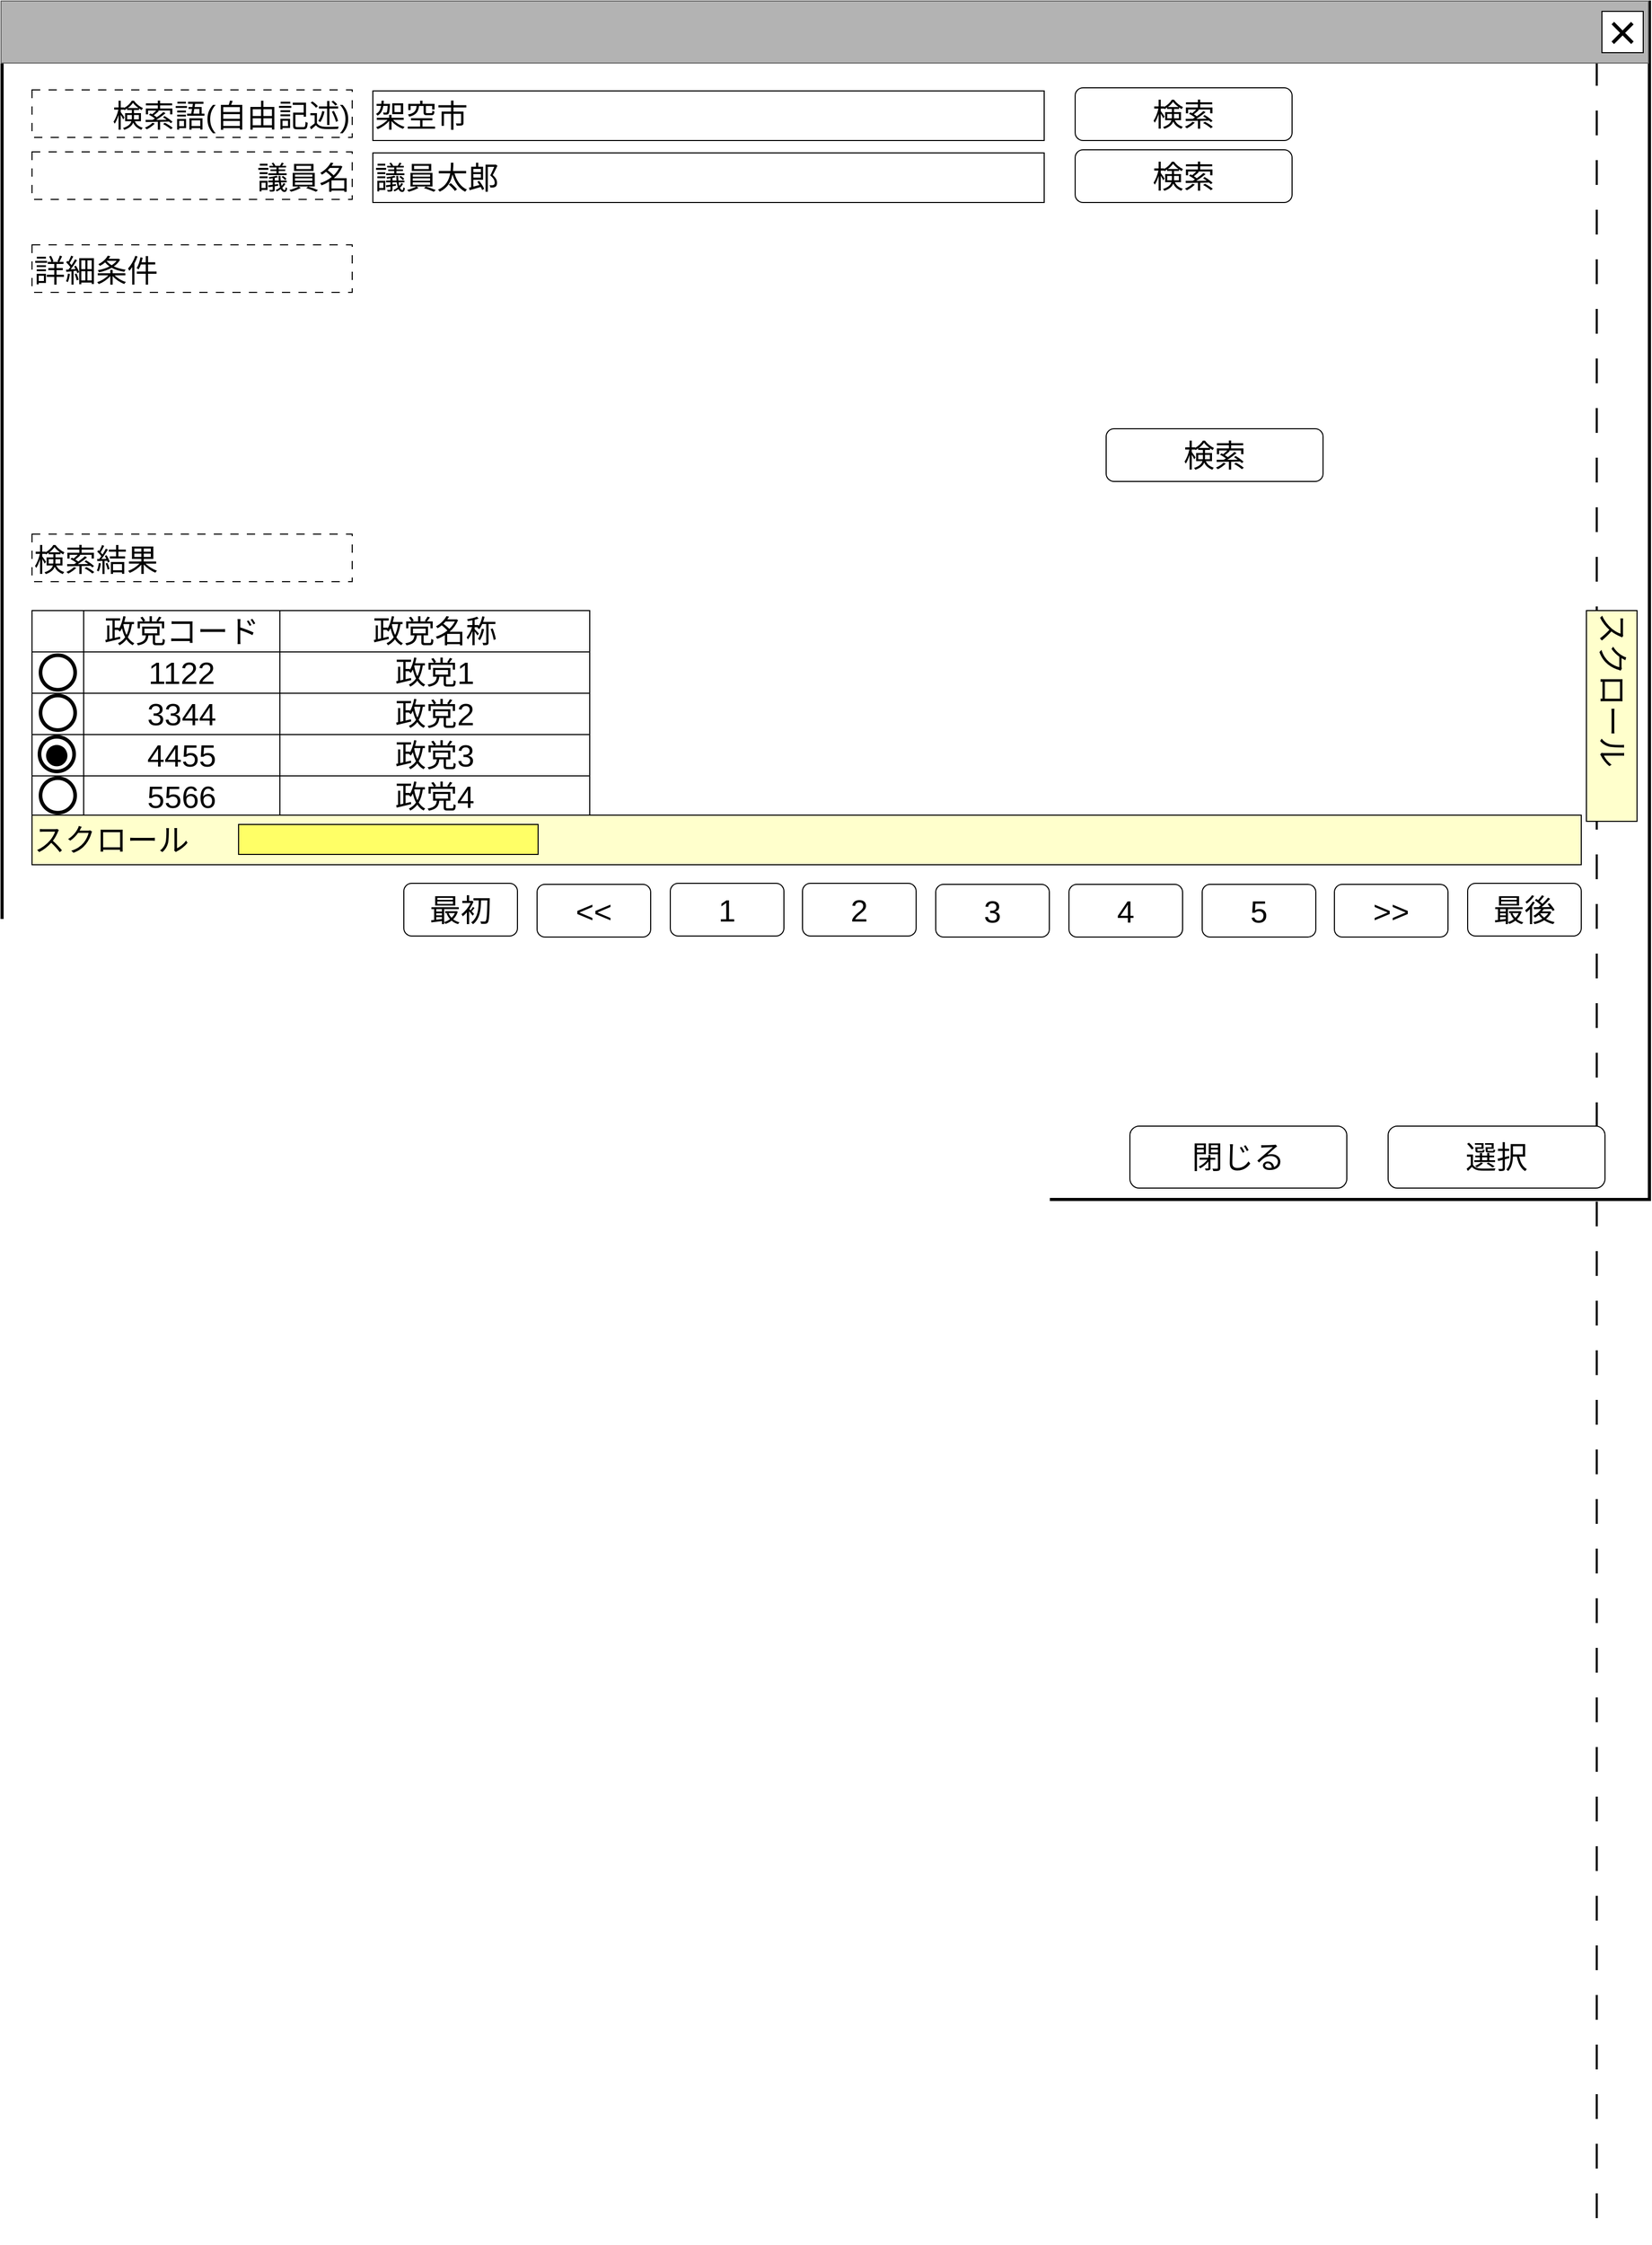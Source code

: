 <mxfile version="24.1.0" type="device">
  <diagram name="ページ1" id="LE8fIzdrHe0wcv1LTvfw">
    <mxGraphModel dx="850" dy="502" grid="1" gridSize="10" guides="1" tooltips="1" connect="1" arrows="1" fold="1" page="1" pageScale="1" pageWidth="1600" pageHeight="1200" math="0" shadow="0">
      <root>
        <mxCell id="0" />
        <mxCell id="cFaB45KztUIKXS-_cTrr-4" value="背景" style="locked=1;" parent="0" visible="0" />
        <mxCell id="cFaB45KztUIKXS-_cTrr-5" value="" style="rounded=0;whiteSpace=wrap;html=1;strokeWidth=3;" parent="cFaB45KztUIKXS-_cTrr-4" vertex="1">
          <mxGeometry x="1" y="1" width="1595" height="1180" as="geometry" />
        </mxCell>
        <mxCell id="cFaB45KztUIKXS-_cTrr-6" value="" style="rounded=0;whiteSpace=wrap;html=1;fillColor=#B3B3B3;fontColor=#333333;strokeColor=#666666;" parent="cFaB45KztUIKXS-_cTrr-4" vertex="1">
          <mxGeometry width="1595" height="60" as="geometry" />
        </mxCell>
        <mxCell id="cFaB45KztUIKXS-_cTrr-7" value="&lt;font style=&quot;font-size: 48px;&quot;&gt;×&lt;/font&gt;" style="rounded=0;whiteSpace=wrap;html=1;" parent="cFaB45KztUIKXS-_cTrr-4" vertex="1">
          <mxGeometry x="1550" y="10" width="40" height="40" as="geometry" />
        </mxCell>
        <mxCell id="cFaB45KztUIKXS-_cTrr-8" value="" style="rounded=0;whiteSpace=wrap;html=1;" parent="cFaB45KztUIKXS-_cTrr-4" vertex="1">
          <mxGeometry x="830" y="670" width="120" height="60" as="geometry" />
        </mxCell>
        <mxCell id="cFaB45KztUIKXS-_cTrr-9" value="ウインドウ" style="locked=1;" parent="0" />
        <mxCell id="cFaB45KztUIKXS-_cTrr-10" value="" style="rounded=0;whiteSpace=wrap;html=1;strokeWidth=3;" parent="cFaB45KztUIKXS-_cTrr-9" vertex="1">
          <mxGeometry x="1" y="1" width="1595" height="1159" as="geometry" />
        </mxCell>
        <mxCell id="lUFRsIFxwl6BWENw1viy-0" value="" style="line;strokeWidth=2;direction=south;html=1;dashed=1;dashPattern=12 12;" vertex="1" parent="cFaB45KztUIKXS-_cTrr-9">
          <mxGeometry x="1540" y="10" width="10" height="2160" as="geometry" />
        </mxCell>
        <mxCell id="cFaB45KztUIKXS-_cTrr-11" value="" style="rounded=0;whiteSpace=wrap;html=1;fillColor=#B3B3B3;fontColor=#333333;strokeColor=#666666;" parent="cFaB45KztUIKXS-_cTrr-9" vertex="1">
          <mxGeometry width="1595" height="60" as="geometry" />
        </mxCell>
        <mxCell id="cFaB45KztUIKXS-_cTrr-12" value="&lt;font style=&quot;font-size: 48px;&quot;&gt;×&lt;/font&gt;" style="rounded=0;whiteSpace=wrap;html=1;" parent="cFaB45KztUIKXS-_cTrr-9" vertex="1">
          <mxGeometry x="1550" y="10" width="40" height="40" as="geometry" />
        </mxCell>
        <mxCell id="cFaB45KztUIKXS-_cTrr-14" value="名称未設定レイヤ" style="" parent="0" />
        <mxCell id="kxWkAaZomFuKM2yIZcbC-56" value="" style="shape=table;startSize=0;container=1;collapsible=0;childLayout=tableLayout;fontSize=16;" parent="cFaB45KztUIKXS-_cTrr-14" vertex="1">
          <mxGeometry x="30" y="590" width="540" height="200" as="geometry" />
        </mxCell>
        <mxCell id="kxWkAaZomFuKM2yIZcbC-57" value="" style="shape=tableRow;horizontal=0;startSize=0;swimlaneHead=0;swimlaneBody=0;strokeColor=inherit;top=0;left=0;bottom=0;right=0;collapsible=0;dropTarget=0;fillColor=none;points=[[0,0.5],[1,0.5]];portConstraint=eastwest;fontSize=16;" parent="kxWkAaZomFuKM2yIZcbC-56" vertex="1">
          <mxGeometry width="540" height="40" as="geometry" />
        </mxCell>
        <mxCell id="kxWkAaZomFuKM2yIZcbC-58" value="" style="shape=partialRectangle;html=1;whiteSpace=wrap;connectable=0;strokeColor=inherit;overflow=hidden;fillColor=none;top=0;left=0;bottom=0;right=0;pointerEvents=1;fontSize=16;" parent="kxWkAaZomFuKM2yIZcbC-57" vertex="1">
          <mxGeometry width="50" height="40" as="geometry">
            <mxRectangle width="50" height="40" as="alternateBounds" />
          </mxGeometry>
        </mxCell>
        <mxCell id="auQGhdGy_nrCcuV3ys4A-0" value="&lt;font style=&quot;font-size: 30px;&quot;&gt;政党コード&lt;/font&gt;" style="shape=partialRectangle;html=1;whiteSpace=wrap;connectable=0;strokeColor=inherit;overflow=hidden;fillColor=none;top=0;left=0;bottom=0;right=0;pointerEvents=1;fontSize=16;" parent="kxWkAaZomFuKM2yIZcbC-57" vertex="1">
          <mxGeometry x="50" width="190" height="40" as="geometry">
            <mxRectangle width="190" height="40" as="alternateBounds" />
          </mxGeometry>
        </mxCell>
        <mxCell id="auQGhdGy_nrCcuV3ys4A-6" value="&lt;font style=&quot;font-size: 30px;&quot;&gt;政党名称&lt;/font&gt;" style="shape=partialRectangle;html=1;whiteSpace=wrap;connectable=0;strokeColor=inherit;overflow=hidden;fillColor=none;top=0;left=0;bottom=0;right=0;pointerEvents=1;fontSize=16;" parent="kxWkAaZomFuKM2yIZcbC-57" vertex="1">
          <mxGeometry x="240" width="300" height="40" as="geometry">
            <mxRectangle width="300" height="40" as="alternateBounds" />
          </mxGeometry>
        </mxCell>
        <mxCell id="kxWkAaZomFuKM2yIZcbC-64" value="" style="shape=tableRow;horizontal=0;startSize=0;swimlaneHead=0;swimlaneBody=0;strokeColor=inherit;top=0;left=0;bottom=0;right=0;collapsible=0;dropTarget=0;fillColor=none;points=[[0,0.5],[1,0.5]];portConstraint=eastwest;fontSize=16;" parent="kxWkAaZomFuKM2yIZcbC-56" vertex="1">
          <mxGeometry y="40" width="540" height="40" as="geometry" />
        </mxCell>
        <mxCell id="kxWkAaZomFuKM2yIZcbC-65" value="" style="shape=partialRectangle;html=1;whiteSpace=wrap;connectable=0;strokeColor=inherit;overflow=hidden;fillColor=none;top=0;left=0;bottom=0;right=0;pointerEvents=1;fontSize=16;" parent="kxWkAaZomFuKM2yIZcbC-64" vertex="1">
          <mxGeometry width="50" height="40" as="geometry">
            <mxRectangle width="50" height="40" as="alternateBounds" />
          </mxGeometry>
        </mxCell>
        <mxCell id="auQGhdGy_nrCcuV3ys4A-1" value="&lt;font style=&quot;font-size: 30px;&quot;&gt;1122&lt;/font&gt;" style="shape=partialRectangle;html=1;whiteSpace=wrap;connectable=0;strokeColor=inherit;overflow=hidden;fillColor=none;top=0;left=0;bottom=0;right=0;pointerEvents=1;fontSize=16;" parent="kxWkAaZomFuKM2yIZcbC-64" vertex="1">
          <mxGeometry x="50" width="190" height="40" as="geometry">
            <mxRectangle width="190" height="40" as="alternateBounds" />
          </mxGeometry>
        </mxCell>
        <mxCell id="auQGhdGy_nrCcuV3ys4A-7" value="&lt;span style=&quot;font-size: 30px;&quot;&gt;政党1&lt;/span&gt;" style="shape=partialRectangle;html=1;whiteSpace=wrap;connectable=0;strokeColor=inherit;overflow=hidden;fillColor=none;top=0;left=0;bottom=0;right=0;pointerEvents=1;fontSize=16;" parent="kxWkAaZomFuKM2yIZcbC-64" vertex="1">
          <mxGeometry x="240" width="300" height="40" as="geometry">
            <mxRectangle width="300" height="40" as="alternateBounds" />
          </mxGeometry>
        </mxCell>
        <mxCell id="kxWkAaZomFuKM2yIZcbC-71" value="" style="shape=tableRow;horizontal=0;startSize=0;swimlaneHead=0;swimlaneBody=0;strokeColor=inherit;top=0;left=0;bottom=0;right=0;collapsible=0;dropTarget=0;fillColor=none;points=[[0,0.5],[1,0.5]];portConstraint=eastwest;fontSize=16;align=left;" parent="kxWkAaZomFuKM2yIZcbC-56" vertex="1">
          <mxGeometry y="80" width="540" height="40" as="geometry" />
        </mxCell>
        <mxCell id="kxWkAaZomFuKM2yIZcbC-72" value="" style="shape=partialRectangle;html=1;whiteSpace=wrap;connectable=0;strokeColor=inherit;overflow=hidden;fillColor=none;top=0;left=0;bottom=0;right=0;pointerEvents=1;fontSize=16;" parent="kxWkAaZomFuKM2yIZcbC-71" vertex="1">
          <mxGeometry width="50" height="40" as="geometry">
            <mxRectangle width="50" height="40" as="alternateBounds" />
          </mxGeometry>
        </mxCell>
        <mxCell id="auQGhdGy_nrCcuV3ys4A-2" value="&lt;font style=&quot;font-size: 30px;&quot;&gt;3344&lt;/font&gt;" style="shape=partialRectangle;html=1;whiteSpace=wrap;connectable=0;strokeColor=inherit;overflow=hidden;fillColor=none;top=0;left=0;bottom=0;right=0;pointerEvents=1;fontSize=16;" parent="kxWkAaZomFuKM2yIZcbC-71" vertex="1">
          <mxGeometry x="50" width="190" height="40" as="geometry">
            <mxRectangle width="190" height="40" as="alternateBounds" />
          </mxGeometry>
        </mxCell>
        <mxCell id="auQGhdGy_nrCcuV3ys4A-8" value="&lt;font style=&quot;font-size: 30px;&quot;&gt;政党2&lt;br&gt;&lt;/font&gt;" style="shape=partialRectangle;html=1;whiteSpace=wrap;connectable=0;strokeColor=inherit;overflow=hidden;fillColor=none;top=0;left=0;bottom=0;right=0;pointerEvents=1;fontSize=16;" parent="kxWkAaZomFuKM2yIZcbC-71" vertex="1">
          <mxGeometry x="240" width="300" height="40" as="geometry">
            <mxRectangle width="300" height="40" as="alternateBounds" />
          </mxGeometry>
        </mxCell>
        <mxCell id="kxWkAaZomFuKM2yIZcbC-78" style="shape=tableRow;horizontal=0;startSize=0;swimlaneHead=0;swimlaneBody=0;strokeColor=inherit;top=0;left=0;bottom=0;right=0;collapsible=0;dropTarget=0;fillColor=none;points=[[0,0.5],[1,0.5]];portConstraint=eastwest;fontSize=16;" parent="kxWkAaZomFuKM2yIZcbC-56" vertex="1">
          <mxGeometry y="120" width="540" height="40" as="geometry" />
        </mxCell>
        <mxCell id="kxWkAaZomFuKM2yIZcbC-79" style="shape=partialRectangle;html=1;whiteSpace=wrap;connectable=0;strokeColor=inherit;overflow=hidden;fillColor=none;top=0;left=0;bottom=0;right=0;pointerEvents=1;fontSize=16;" parent="kxWkAaZomFuKM2yIZcbC-78" vertex="1">
          <mxGeometry width="50" height="40" as="geometry">
            <mxRectangle width="50" height="40" as="alternateBounds" />
          </mxGeometry>
        </mxCell>
        <mxCell id="auQGhdGy_nrCcuV3ys4A-3" value="&lt;font style=&quot;font-size: 30px;&quot;&gt;4455&lt;/font&gt;" style="shape=partialRectangle;html=1;whiteSpace=wrap;connectable=0;strokeColor=inherit;overflow=hidden;fillColor=none;top=0;left=0;bottom=0;right=0;pointerEvents=1;fontSize=16;" parent="kxWkAaZomFuKM2yIZcbC-78" vertex="1">
          <mxGeometry x="50" width="190" height="40" as="geometry">
            <mxRectangle width="190" height="40" as="alternateBounds" />
          </mxGeometry>
        </mxCell>
        <mxCell id="auQGhdGy_nrCcuV3ys4A-9" value="&lt;font style=&quot;font-size: 30px;&quot;&gt;政党3&lt;br&gt;&lt;/font&gt;" style="shape=partialRectangle;html=1;whiteSpace=wrap;connectable=0;strokeColor=inherit;overflow=hidden;fillColor=none;top=0;left=0;bottom=0;right=0;pointerEvents=1;fontSize=16;" parent="kxWkAaZomFuKM2yIZcbC-78" vertex="1">
          <mxGeometry x="240" width="300" height="40" as="geometry">
            <mxRectangle width="300" height="40" as="alternateBounds" />
          </mxGeometry>
        </mxCell>
        <mxCell id="kxWkAaZomFuKM2yIZcbC-85" style="shape=tableRow;horizontal=0;startSize=0;swimlaneHead=0;swimlaneBody=0;strokeColor=inherit;top=0;left=0;bottom=0;right=0;collapsible=0;dropTarget=0;fillColor=none;points=[[0,0.5],[1,0.5]];portConstraint=eastwest;fontSize=16;" parent="kxWkAaZomFuKM2yIZcbC-56" vertex="1">
          <mxGeometry y="160" width="540" height="40" as="geometry" />
        </mxCell>
        <mxCell id="kxWkAaZomFuKM2yIZcbC-86" style="shape=partialRectangle;html=1;whiteSpace=wrap;connectable=0;strokeColor=inherit;overflow=hidden;fillColor=none;top=0;left=0;bottom=0;right=0;pointerEvents=1;fontSize=16;" parent="kxWkAaZomFuKM2yIZcbC-85" vertex="1">
          <mxGeometry width="50" height="40" as="geometry">
            <mxRectangle width="50" height="40" as="alternateBounds" />
          </mxGeometry>
        </mxCell>
        <mxCell id="auQGhdGy_nrCcuV3ys4A-4" value="&lt;font style=&quot;font-size: 30px;&quot;&gt;5566&lt;/font&gt;" style="shape=partialRectangle;html=1;whiteSpace=wrap;connectable=0;strokeColor=inherit;overflow=hidden;fillColor=none;top=0;left=0;bottom=0;right=0;pointerEvents=1;fontSize=16;" parent="kxWkAaZomFuKM2yIZcbC-85" vertex="1">
          <mxGeometry x="50" width="190" height="40" as="geometry">
            <mxRectangle width="190" height="40" as="alternateBounds" />
          </mxGeometry>
        </mxCell>
        <mxCell id="auQGhdGy_nrCcuV3ys4A-10" value="&lt;font style=&quot;font-size: 30px;&quot;&gt;政党4&lt;/font&gt;" style="shape=partialRectangle;html=1;whiteSpace=wrap;connectable=0;strokeColor=inherit;overflow=hidden;fillColor=none;top=0;left=0;bottom=0;right=0;pointerEvents=1;fontSize=16;" parent="kxWkAaZomFuKM2yIZcbC-85" vertex="1">
          <mxGeometry x="240" width="300" height="40" as="geometry">
            <mxRectangle width="300" height="40" as="alternateBounds" />
          </mxGeometry>
        </mxCell>
        <mxCell id="kxWkAaZomFuKM2yIZcbC-49" value="&lt;font style=&quot;font-size: 84px;&quot;&gt;○&lt;/font&gt;" style="text;html=1;strokeColor=none;fillColor=none;align=center;verticalAlign=middle;whiteSpace=wrap;rounded=0;fontSize=60;" parent="cFaB45KztUIKXS-_cTrr-14" vertex="1">
          <mxGeometry x="25" y="631" width="60" height="30" as="geometry" />
        </mxCell>
        <mxCell id="kxWkAaZomFuKM2yIZcbC-51" value="&lt;font style=&quot;font-size: 84px;&quot;&gt;○&lt;/font&gt;" style="text;html=1;strokeColor=none;fillColor=none;align=center;verticalAlign=middle;whiteSpace=wrap;rounded=0;fontSize=60;" parent="cFaB45KztUIKXS-_cTrr-14" vertex="1">
          <mxGeometry x="25" y="670" width="60" height="30" as="geometry" />
        </mxCell>
        <mxCell id="kxWkAaZomFuKM2yIZcbC-53" value="&lt;font style=&quot;font-size: 84px;&quot;&gt;○&lt;/font&gt;" style="text;html=1;strokeColor=none;fillColor=none;align=center;verticalAlign=middle;whiteSpace=wrap;rounded=0;fontSize=60;" parent="cFaB45KztUIKXS-_cTrr-14" vertex="1">
          <mxGeometry x="24" y="710" width="60" height="30" as="geometry" />
        </mxCell>
        <mxCell id="kxWkAaZomFuKM2yIZcbC-54" value="&lt;font style=&quot;font-size: 48px;&quot;&gt;●&lt;/font&gt;" style="text;html=1;strokeColor=none;fillColor=none;align=center;verticalAlign=middle;whiteSpace=wrap;rounded=0;fontSize=48;" parent="cFaB45KztUIKXS-_cTrr-14" vertex="1">
          <mxGeometry x="24" y="712" width="60" height="30" as="geometry" />
        </mxCell>
        <mxCell id="kxWkAaZomFuKM2yIZcbC-55" value="&lt;font style=&quot;font-size: 84px;&quot;&gt;○&lt;/font&gt;" style="text;html=1;strokeColor=none;fillColor=none;align=center;verticalAlign=middle;whiteSpace=wrap;rounded=0;fontSize=60;" parent="cFaB45KztUIKXS-_cTrr-14" vertex="1">
          <mxGeometry x="25" y="750" width="60" height="30" as="geometry" />
        </mxCell>
        <mxCell id="kxWkAaZomFuKM2yIZcbC-108" value="&lt;span style=&quot;font-size: 30px;&quot;&gt;検索語(自由記述)&lt;/span&gt;" style="rounded=0;whiteSpace=wrap;html=1;align=right;dashed=1;dashPattern=8 8;verticalAlign=bottom;" parent="cFaB45KztUIKXS-_cTrr-14" vertex="1">
          <mxGeometry x="30" y="86" width="310" height="46" as="geometry" />
        </mxCell>
        <mxCell id="kxWkAaZomFuKM2yIZcbC-109" value="&lt;font style=&quot;font-size: 30px;&quot;&gt;架空市&lt;/font&gt;&lt;span style=&quot;font-size: 30px;&quot;&gt;&lt;br&gt;&lt;/span&gt;" style="rounded=0;whiteSpace=wrap;html=1;align=left;" parent="cFaB45KztUIKXS-_cTrr-14" vertex="1">
          <mxGeometry x="360" y="87" width="650" height="48" as="geometry" />
        </mxCell>
        <mxCell id="kxWkAaZomFuKM2yIZcbC-110" value="&lt;span style=&quot;font-size: 30px;&quot;&gt;検索結果&lt;/span&gt;" style="rounded=0;whiteSpace=wrap;html=1;align=left;dashed=1;dashPattern=8 8;verticalAlign=bottom;" parent="cFaB45KztUIKXS-_cTrr-14" vertex="1">
          <mxGeometry x="30" y="516" width="310" height="46" as="geometry" />
        </mxCell>
        <mxCell id="5l2hKBXCzOEWmYN1dR5e-1" value="&lt;span style=&quot;font-size: 30px;&quot;&gt;選択&lt;/span&gt;" style="rounded=1;whiteSpace=wrap;html=1;" parent="cFaB45KztUIKXS-_cTrr-14" vertex="1">
          <mxGeometry x="1343" y="1089" width="210" height="60" as="geometry" />
        </mxCell>
        <mxCell id="5l2hKBXCzOEWmYN1dR5e-2" value="&lt;span style=&quot;font-size: 30px;&quot;&gt;閉じる&lt;/span&gt;" style="rounded=1;whiteSpace=wrap;html=1;" parent="cFaB45KztUIKXS-_cTrr-14" vertex="1">
          <mxGeometry x="1093" y="1089" width="210" height="60" as="geometry" />
        </mxCell>
        <mxCell id="5l2hKBXCzOEWmYN1dR5e-3" value="&lt;span style=&quot;font-size: 30px;&quot;&gt;検索&lt;/span&gt;" style="rounded=1;whiteSpace=wrap;html=1;" parent="cFaB45KztUIKXS-_cTrr-14" vertex="1">
          <mxGeometry x="1040" y="84" width="210" height="51" as="geometry" />
        </mxCell>
        <mxCell id="cdmeLEnnqN9o7mxTk7t2-6" value="&lt;span style=&quot;font-size: 30px;&quot;&gt;詳細条件&lt;/span&gt;" style="rounded=0;whiteSpace=wrap;html=1;align=left;dashed=1;dashPattern=8 8;verticalAlign=bottom;" parent="cFaB45KztUIKXS-_cTrr-14" vertex="1">
          <mxGeometry x="30" y="236" width="310" height="46" as="geometry" />
        </mxCell>
        <mxCell id="cdmeLEnnqN9o7mxTk7t2-22" value="&lt;span style=&quot;font-size: 30px;&quot;&gt;議員名&lt;/span&gt;" style="rounded=0;whiteSpace=wrap;html=1;align=right;dashed=1;dashPattern=8 8;verticalAlign=bottom;" parent="cFaB45KztUIKXS-_cTrr-14" vertex="1">
          <mxGeometry x="30" y="146" width="310" height="46" as="geometry" />
        </mxCell>
        <mxCell id="cdmeLEnnqN9o7mxTk7t2-23" value="&lt;font style=&quot;font-size: 30px;&quot;&gt;議員太郎&lt;/font&gt;&lt;span style=&quot;font-size: 30px;&quot;&gt;&lt;br&gt;&lt;/span&gt;" style="rounded=0;whiteSpace=wrap;html=1;align=left;" parent="cFaB45KztUIKXS-_cTrr-14" vertex="1">
          <mxGeometry x="360" y="147" width="650" height="48" as="geometry" />
        </mxCell>
        <mxCell id="cdmeLEnnqN9o7mxTk7t2-24" value="&lt;span style=&quot;font-size: 30px;&quot;&gt;検索&lt;/span&gt;" style="rounded=1;whiteSpace=wrap;html=1;" parent="cFaB45KztUIKXS-_cTrr-14" vertex="1">
          <mxGeometry x="1040" y="144" width="210" height="51" as="geometry" />
        </mxCell>
        <mxCell id="cdmeLEnnqN9o7mxTk7t2-25" value="&lt;span style=&quot;font-size: 30px;&quot;&gt;検索&lt;/span&gt;" style="rounded=1;whiteSpace=wrap;html=1;" parent="cFaB45KztUIKXS-_cTrr-14" vertex="1">
          <mxGeometry x="1070" y="414" width="210" height="51" as="geometry" />
        </mxCell>
        <mxCell id="cdmeLEnnqN9o7mxTk7t2-26" value="&lt;span style=&quot;font-size: 30px;&quot;&gt;最初&lt;/span&gt;" style="rounded=1;whiteSpace=wrap;html=1;" parent="cFaB45KztUIKXS-_cTrr-14" vertex="1">
          <mxGeometry x="390" y="854" width="110" height="51" as="geometry" />
        </mxCell>
        <mxCell id="cdmeLEnnqN9o7mxTk7t2-27" value="&lt;span style=&quot;font-size: 30px;&quot;&gt;最後&lt;/span&gt;" style="rounded=1;whiteSpace=wrap;html=1;" parent="cFaB45KztUIKXS-_cTrr-14" vertex="1">
          <mxGeometry x="1420" y="854" width="110" height="51" as="geometry" />
        </mxCell>
        <mxCell id="cdmeLEnnqN9o7mxTk7t2-28" value="&lt;span style=&quot;font-size: 30px;&quot;&gt;1&lt;/span&gt;" style="rounded=1;whiteSpace=wrap;html=1;" parent="cFaB45KztUIKXS-_cTrr-14" vertex="1">
          <mxGeometry x="648" y="854" width="110" height="51" as="geometry" />
        </mxCell>
        <mxCell id="cdmeLEnnqN9o7mxTk7t2-29" value="&lt;span style=&quot;font-size: 30px;&quot;&gt;2&lt;/span&gt;" style="rounded=1;whiteSpace=wrap;html=1;" parent="cFaB45KztUIKXS-_cTrr-14" vertex="1">
          <mxGeometry x="776" y="854" width="110" height="51" as="geometry" />
        </mxCell>
        <mxCell id="cdmeLEnnqN9o7mxTk7t2-30" value="&lt;span style=&quot;font-size: 30px;&quot;&gt;3&lt;/span&gt;" style="rounded=1;whiteSpace=wrap;html=1;" parent="cFaB45KztUIKXS-_cTrr-14" vertex="1">
          <mxGeometry x="905" y="855" width="110" height="51" as="geometry" />
        </mxCell>
        <mxCell id="cdmeLEnnqN9o7mxTk7t2-31" value="&lt;span style=&quot;font-size: 30px;&quot;&gt;4&lt;/span&gt;" style="rounded=1;whiteSpace=wrap;html=1;" parent="cFaB45KztUIKXS-_cTrr-14" vertex="1">
          <mxGeometry x="1034" y="855" width="110" height="51" as="geometry" />
        </mxCell>
        <mxCell id="cdmeLEnnqN9o7mxTk7t2-32" value="&lt;span style=&quot;font-size: 30px;&quot;&gt;5&lt;/span&gt;" style="rounded=1;whiteSpace=wrap;html=1;" parent="cFaB45KztUIKXS-_cTrr-14" vertex="1">
          <mxGeometry x="1163" y="855" width="110" height="51" as="geometry" />
        </mxCell>
        <mxCell id="cdmeLEnnqN9o7mxTk7t2-35" value="&lt;span style=&quot;font-size: 30px;&quot;&gt;&amp;gt;&amp;gt;&lt;/span&gt;" style="rounded=1;whiteSpace=wrap;html=1;" parent="cFaB45KztUIKXS-_cTrr-14" vertex="1">
          <mxGeometry x="1291" y="855" width="110" height="51" as="geometry" />
        </mxCell>
        <mxCell id="cdmeLEnnqN9o7mxTk7t2-36" value="&lt;span style=&quot;font-size: 30px;&quot;&gt;&amp;lt;&amp;lt;&lt;/span&gt;" style="rounded=1;whiteSpace=wrap;html=1;" parent="cFaB45KztUIKXS-_cTrr-14" vertex="1">
          <mxGeometry x="519" y="855" width="110" height="51" as="geometry" />
        </mxCell>
        <mxCell id="cdmeLEnnqN9o7mxTk7t2-37" value="&lt;div style=&quot;&quot;&gt;&lt;font style=&quot;font-size: 30px;&quot;&gt;スクロール&lt;/font&gt;&lt;/div&gt;" style="rounded=0;whiteSpace=wrap;html=1;align=left;verticalAlign=top;fillColor=#FFFFCC;" parent="cFaB45KztUIKXS-_cTrr-14" vertex="1">
          <mxGeometry x="30" y="788" width="1500" height="48" as="geometry" />
        </mxCell>
        <mxCell id="cdmeLEnnqN9o7mxTk7t2-38" value="&lt;div style=&quot;&quot;&gt;&lt;br&gt;&lt;/div&gt;" style="rounded=0;whiteSpace=wrap;html=1;align=left;verticalAlign=top;fillColor=#FFFF66;" parent="cFaB45KztUIKXS-_cTrr-14" vertex="1">
          <mxGeometry x="230" y="797" width="290" height="29" as="geometry" />
        </mxCell>
        <mxCell id="cdmeLEnnqN9o7mxTk7t2-40" value="&lt;div style=&quot;&quot;&gt;&lt;font style=&quot;font-size: 30px;&quot;&gt;スクロール&lt;/font&gt;&lt;/div&gt;" style="rounded=0;whiteSpace=wrap;html=1;align=left;verticalAlign=top;fillColor=#FFFFCC;rotation=90;" parent="cFaB45KztUIKXS-_cTrr-14" vertex="1">
          <mxGeometry x="1457.5" y="667.5" width="204" height="49" as="geometry" />
        </mxCell>
      </root>
    </mxGraphModel>
  </diagram>
</mxfile>
